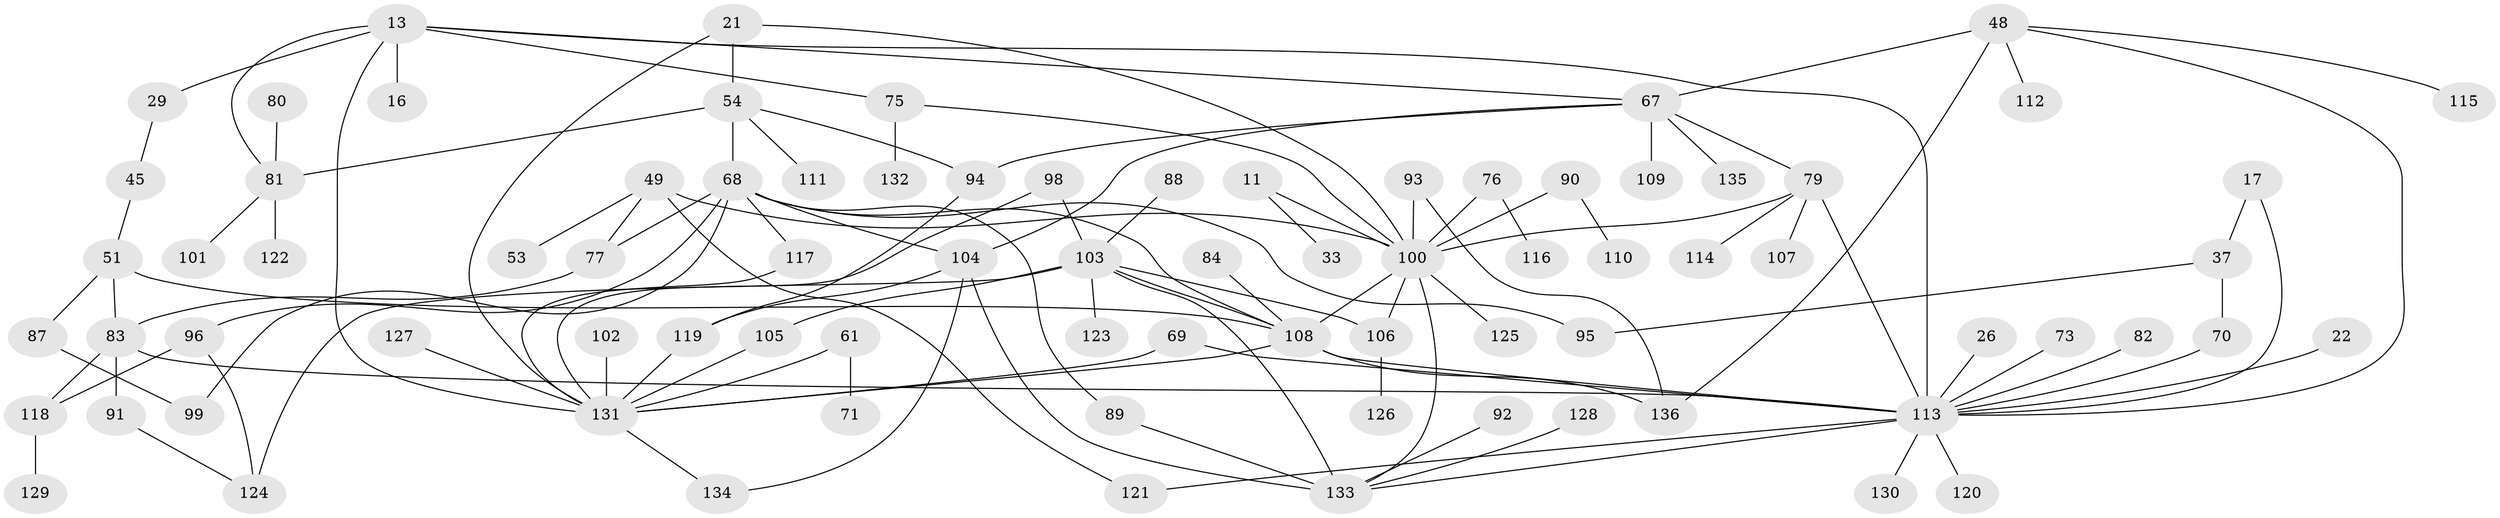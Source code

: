 // original degree distribution, {5: 0.07352941176470588, 6: 0.029411764705882353, 7: 0.022058823529411766, 3: 0.20588235294117646, 4: 0.125, 8: 0.022058823529411766, 2: 0.25, 1: 0.27205882352941174}
// Generated by graph-tools (version 1.1) at 2025/46/03/04/25 21:46:18]
// undirected, 81 vertices, 115 edges
graph export_dot {
graph [start="1"]
  node [color=gray90,style=filled];
  11;
  13 [super="+8"];
  16;
  17;
  21 [super="+6"];
  22;
  26;
  29;
  33;
  37;
  45 [super="+31+39"];
  48 [super="+46"];
  49;
  51;
  53;
  54 [super="+42"];
  61;
  67 [super="+44+55"];
  68 [super="+40+34"];
  69;
  70 [super="+66"];
  71;
  73;
  75 [super="+19"];
  76;
  77;
  79 [super="+23"];
  80;
  81 [super="+30+74+43"];
  82;
  83;
  84;
  87;
  88;
  89;
  90 [super="+4"];
  91;
  92;
  93;
  94;
  95;
  96;
  98;
  99;
  100 [super="+25+86+85+3"];
  101;
  102;
  103 [super="+47+64"];
  104 [super="+56"];
  105;
  106 [super="+65"];
  107;
  108 [super="+58+15"];
  109;
  110;
  111;
  112;
  113 [super="+52+72"];
  114;
  115;
  116;
  117;
  118;
  119;
  120;
  121;
  122;
  123;
  124;
  125;
  126;
  127;
  128;
  129;
  130;
  131 [super="+78+97"];
  132;
  133 [super="+63+18"];
  134;
  135;
  136;
  11 -- 33;
  11 -- 100;
  13 -- 16 [weight=2];
  13 -- 75;
  13 -- 29 [weight=2];
  13 -- 131 [weight=2];
  13 -- 81;
  13 -- 67 [weight=2];
  13 -- 113 [weight=3];
  17 -- 37;
  17 -- 113;
  21 -- 54 [weight=2];
  21 -- 131 [weight=2];
  21 -- 100;
  22 -- 113;
  26 -- 113;
  29 -- 45;
  37 -- 70 [weight=2];
  37 -- 95;
  45 -- 51;
  48 -- 67 [weight=2];
  48 -- 136;
  48 -- 112;
  48 -- 115;
  48 -- 113;
  49 -- 53;
  49 -- 77;
  49 -- 121;
  49 -- 100 [weight=2];
  51 -- 87;
  51 -- 83;
  51 -- 108;
  54 -- 111;
  54 -- 94;
  54 -- 68;
  54 -- 81;
  61 -- 71;
  61 -- 131;
  67 -- 94;
  67 -- 135;
  67 -- 79;
  67 -- 109;
  67 -- 104;
  68 -- 96;
  68 -- 99;
  68 -- 104;
  68 -- 117;
  68 -- 89;
  68 -- 77;
  68 -- 95;
  68 -- 108;
  69 -- 113;
  69 -- 131;
  70 -- 113;
  73 -- 113;
  75 -- 132;
  75 -- 100;
  76 -- 116;
  76 -- 100;
  77 -- 83;
  79 -- 114;
  79 -- 107;
  79 -- 113;
  79 -- 100;
  80 -- 81;
  81 -- 122;
  81 -- 101;
  82 -- 113;
  83 -- 91;
  83 -- 118;
  83 -- 113;
  84 -- 108;
  87 -- 99;
  88 -- 103;
  89 -- 133;
  90 -- 110;
  90 -- 100;
  91 -- 124;
  92 -- 133;
  93 -- 136;
  93 -- 100;
  94 -- 119;
  96 -- 124;
  96 -- 118;
  98 -- 103;
  98 -- 131;
  100 -- 125;
  100 -- 108 [weight=4];
  100 -- 133;
  100 -- 106;
  102 -- 131;
  103 -- 133 [weight=2];
  103 -- 105;
  103 -- 108 [weight=2];
  103 -- 106;
  103 -- 124;
  103 -- 123;
  104 -- 134;
  104 -- 119;
  104 -- 133;
  105 -- 131;
  106 -- 126;
  108 -- 131 [weight=2];
  108 -- 136;
  108 -- 113 [weight=2];
  113 -- 121;
  113 -- 133;
  113 -- 120;
  113 -- 130;
  117 -- 131;
  118 -- 129;
  119 -- 131;
  127 -- 131;
  128 -- 133;
  131 -- 134;
}
